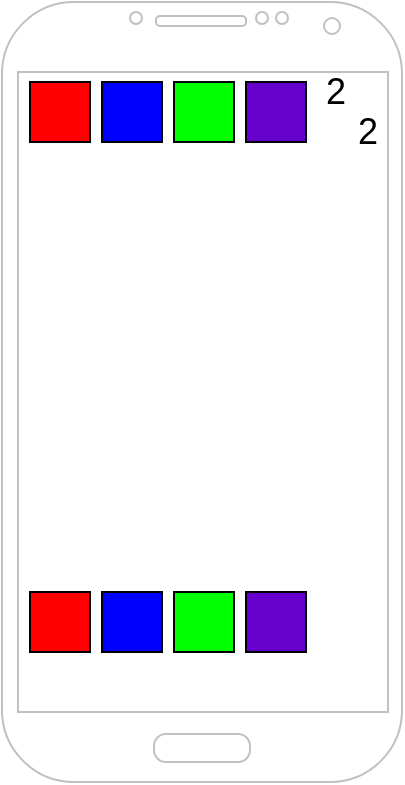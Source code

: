 <mxfile version="13.7.6" type="device"><diagram id="UsIS-8UCvfthLtx8b1sB" name="Page-1"><mxGraphModel dx="1310" dy="752" grid="1" gridSize="10" guides="1" tooltips="1" connect="1" arrows="1" fold="1" page="1" pageScale="1" pageWidth="850" pageHeight="1100" math="0" shadow="0"><root><mxCell id="0"/><mxCell id="1" parent="0"/><mxCell id="ICn66UpWO7KQIzaA3vZt-14" value="&lt;font style=&quot;font-size: 18px&quot;&gt;2&lt;/font&gt;" style="text;html=1;strokeColor=none;fillColor=none;align=center;verticalAlign=middle;whiteSpace=wrap;rounded=0;" vertex="1" parent="1"><mxGeometry x="-330" y="260" width="34" height="50" as="geometry"/></mxCell><mxCell id="ICn66UpWO7KQIzaA3vZt-17" value="&lt;font style=&quot;font-size: 18px&quot;&gt;2&lt;/font&gt;" style="text;html=1;strokeColor=none;fillColor=none;align=center;verticalAlign=middle;whiteSpace=wrap;rounded=0;" vertex="1" parent="1"><mxGeometry x="-314" y="280" width="34" height="50" as="geometry"/></mxCell><mxCell id="ICn66UpWO7KQIzaA3vZt-1" value="" style="verticalLabelPosition=bottom;verticalAlign=top;html=1;shadow=0;dashed=0;strokeWidth=1;shape=mxgraph.android.phone2;strokeColor=#c0c0c0;" vertex="1" parent="1"><mxGeometry x="-480" y="240" width="200" height="390" as="geometry"/></mxCell><mxCell id="ICn66UpWO7KQIzaA3vZt-2" value="" style="rounded=0;whiteSpace=wrap;html=1;fillColor=#FF0000;" vertex="1" parent="1"><mxGeometry x="-466" y="535" width="30" height="30" as="geometry"/></mxCell><mxCell id="ICn66UpWO7KQIzaA3vZt-3" value="" style="rounded=0;whiteSpace=wrap;html=1;fillColor=#0000FF;" vertex="1" parent="1"><mxGeometry x="-430" y="535" width="30" height="30" as="geometry"/></mxCell><mxCell id="ICn66UpWO7KQIzaA3vZt-4" value="" style="rounded=0;whiteSpace=wrap;html=1;fillColor=#6600CC;" vertex="1" parent="1"><mxGeometry x="-358" y="535" width="30" height="30" as="geometry"/></mxCell><mxCell id="ICn66UpWO7KQIzaA3vZt-5" value="" style="rounded=0;whiteSpace=wrap;html=1;fillColor=#00FF00;" vertex="1" parent="1"><mxGeometry x="-394" y="535" width="30" height="30" as="geometry"/></mxCell><mxCell id="ICn66UpWO7KQIzaA3vZt-8" value="" style="rounded=0;whiteSpace=wrap;html=1;fillColor=#FF0000;" vertex="1" parent="1"><mxGeometry x="-466" y="280" width="30" height="30" as="geometry"/></mxCell><mxCell id="ICn66UpWO7KQIzaA3vZt-9" value="" style="rounded=0;whiteSpace=wrap;html=1;fillColor=#0000FF;" vertex="1" parent="1"><mxGeometry x="-430" y="280" width="30" height="30" as="geometry"/></mxCell><mxCell id="ICn66UpWO7KQIzaA3vZt-10" value="" style="rounded=0;whiteSpace=wrap;html=1;fillColor=#6600CC;" vertex="1" parent="1"><mxGeometry x="-358" y="280" width="30" height="30" as="geometry"/></mxCell><mxCell id="ICn66UpWO7KQIzaA3vZt-11" value="" style="rounded=0;whiteSpace=wrap;html=1;fillColor=#00FF00;" vertex="1" parent="1"><mxGeometry x="-394" y="280" width="30" height="30" as="geometry"/></mxCell></root></mxGraphModel></diagram></mxfile>